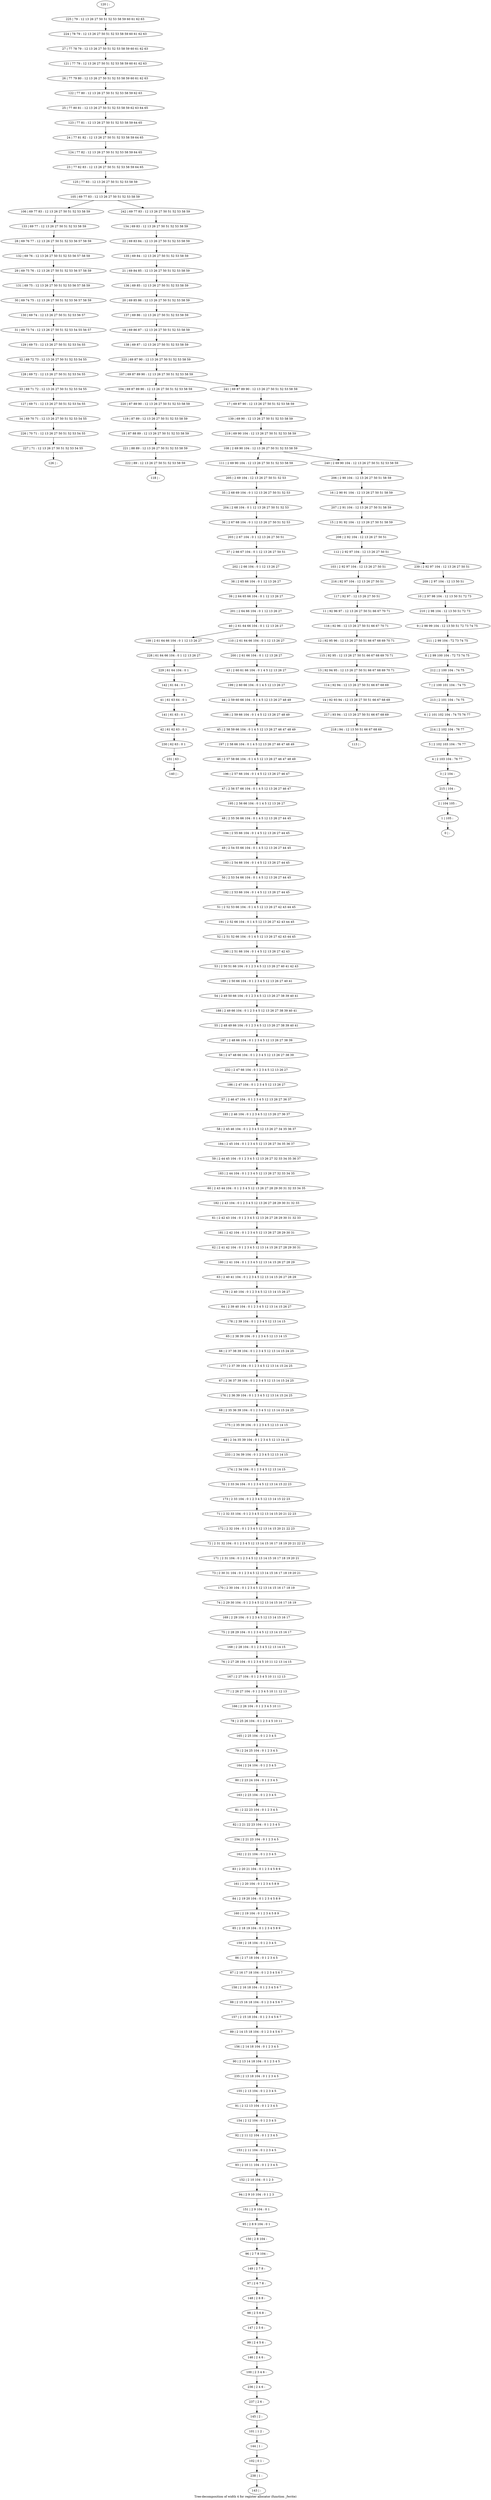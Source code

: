 digraph G {
graph [label="Tree-decomposition of width 4 for register allocator (function _fwrite)"]
0[label="0 | : "];
1[label="1 | 105 : "];
2[label="2 | 104 105 : "];
3[label="3 | 2 104 : "];
4[label="4 | 2 103 104 : 76 77 "];
5[label="5 | 2 102 103 104 : 76 77 "];
6[label="6 | 2 101 102 104 : 74 75 76 77 "];
7[label="7 | 2 100 101 104 : 74 75 "];
8[label="8 | 2 99 100 104 : 72 73 74 75 "];
9[label="9 | 2 98 99 104 : 12 13 50 51 72 73 74 75 "];
10[label="10 | 2 97 98 104 : 12 13 50 51 72 73 "];
11[label="11 | 92 96 97 : 12 13 26 27 50 51 66 67 70 71 "];
12[label="12 | 92 95 96 : 12 13 26 27 50 51 66 67 68 69 70 71 "];
13[label="13 | 92 94 95 : 12 13 26 27 50 51 66 67 68 69 70 71 "];
14[label="14 | 92 93 94 : 12 13 26 27 50 51 66 67 68 69 "];
15[label="15 | 2 91 92 104 : 12 13 26 27 50 51 58 59 "];
16[label="16 | 2 90 91 104 : 12 13 26 27 50 51 58 59 "];
17[label="17 | 69 87 90 : 12 13 26 27 50 51 52 53 58 59 "];
18[label="18 | 87 88 89 : 12 13 26 27 50 51 52 53 58 59 "];
19[label="19 | 69 86 87 : 12 13 26 27 50 51 52 53 58 59 "];
20[label="20 | 69 85 86 : 12 13 26 27 50 51 52 53 58 59 "];
21[label="21 | 69 84 85 : 12 13 26 27 50 51 52 53 58 59 "];
22[label="22 | 69 83 84 : 12 13 26 27 50 51 52 53 58 59 "];
23[label="23 | 77 82 83 : 12 13 26 27 50 51 52 53 58 59 64 65 "];
24[label="24 | 77 81 82 : 12 13 26 27 50 51 52 53 58 59 64 65 "];
25[label="25 | 77 80 81 : 12 13 26 27 50 51 52 53 58 59 62 63 64 65 "];
26[label="26 | 77 79 80 : 12 13 26 27 50 51 52 53 58 59 60 61 62 63 "];
27[label="27 | 77 78 79 : 12 13 26 27 50 51 52 53 58 59 60 61 62 63 "];
28[label="28 | 69 76 77 : 12 13 26 27 50 51 52 53 56 57 58 59 "];
29[label="29 | 69 75 76 : 12 13 26 27 50 51 52 53 56 57 58 59 "];
30[label="30 | 69 74 75 : 12 13 26 27 50 51 52 53 56 57 58 59 "];
31[label="31 | 69 73 74 : 12 13 26 27 50 51 52 53 54 55 56 57 "];
32[label="32 | 69 72 73 : 12 13 26 27 50 51 52 53 54 55 "];
33[label="33 | 69 71 72 : 12 13 26 27 50 51 52 53 54 55 "];
34[label="34 | 69 70 71 : 12 13 26 27 50 51 52 53 54 55 "];
35[label="35 | 2 68 69 104 : 0 1 12 13 26 27 50 51 52 53 "];
36[label="36 | 2 67 68 104 : 0 1 12 13 26 27 50 51 52 53 "];
37[label="37 | 2 66 67 104 : 0 1 12 13 26 27 50 51 "];
38[label="38 | 2 65 66 104 : 0 1 12 13 26 27 "];
39[label="39 | 2 64 65 66 104 : 0 1 12 13 26 27 "];
40[label="40 | 2 61 64 66 104 : 0 1 12 13 26 27 "];
41[label="41 | 61 63 64 : 0 1 "];
42[label="42 | 61 62 63 : 0 1 "];
43[label="43 | 2 60 61 66 104 : 0 1 4 5 12 13 26 27 "];
44[label="44 | 2 59 60 66 104 : 0 1 4 5 12 13 26 27 48 49 "];
45[label="45 | 2 58 59 66 104 : 0 1 4 5 12 13 26 27 46 47 48 49 "];
46[label="46 | 2 57 58 66 104 : 0 1 4 5 12 13 26 27 46 47 48 49 "];
47[label="47 | 2 56 57 66 104 : 0 1 4 5 12 13 26 27 46 47 "];
48[label="48 | 2 55 56 66 104 : 0 1 4 5 12 13 26 27 44 45 "];
49[label="49 | 2 54 55 66 104 : 0 1 4 5 12 13 26 27 44 45 "];
50[label="50 | 2 53 54 66 104 : 0 1 4 5 12 13 26 27 44 45 "];
51[label="51 | 2 52 53 66 104 : 0 1 4 5 12 13 26 27 42 43 44 45 "];
52[label="52 | 2 51 52 66 104 : 0 1 4 5 12 13 26 27 42 43 44 45 "];
53[label="53 | 2 50 51 66 104 : 0 1 2 3 4 5 12 13 26 27 40 41 42 43 "];
54[label="54 | 2 49 50 66 104 : 0 1 2 3 4 5 12 13 26 27 38 39 40 41 "];
55[label="55 | 2 48 49 66 104 : 0 1 2 3 4 5 12 13 26 27 38 39 40 41 "];
56[label="56 | 2 47 48 66 104 : 0 1 2 3 4 5 12 13 26 27 38 39 "];
57[label="57 | 2 46 47 104 : 0 1 2 3 4 5 12 13 26 27 36 37 "];
58[label="58 | 2 45 46 104 : 0 1 2 3 4 5 12 13 26 27 34 35 36 37 "];
59[label="59 | 2 44 45 104 : 0 1 2 3 4 5 12 13 26 27 32 33 34 35 36 37 "];
60[label="60 | 2 43 44 104 : 0 1 2 3 4 5 12 13 26 27 28 29 30 31 32 33 34 35 "];
61[label="61 | 2 42 43 104 : 0 1 2 3 4 5 12 13 26 27 28 29 30 31 32 33 "];
62[label="62 | 2 41 42 104 : 0 1 2 3 4 5 12 13 14 15 26 27 28 29 30 31 "];
63[label="63 | 2 40 41 104 : 0 1 2 3 4 5 12 13 14 15 26 27 28 29 "];
64[label="64 | 2 39 40 104 : 0 1 2 3 4 5 12 13 14 15 26 27 "];
65[label="65 | 2 38 39 104 : 0 1 2 3 4 5 12 13 14 15 "];
66[label="66 | 2 37 38 39 104 : 0 1 2 3 4 5 12 13 14 15 24 25 "];
67[label="67 | 2 36 37 39 104 : 0 1 2 3 4 5 12 13 14 15 24 25 "];
68[label="68 | 2 35 36 39 104 : 0 1 2 3 4 5 12 13 14 15 24 25 "];
69[label="69 | 2 34 35 39 104 : 0 1 2 3 4 5 12 13 14 15 "];
70[label="70 | 2 33 34 104 : 0 1 2 3 4 5 12 13 14 15 22 23 "];
71[label="71 | 2 32 33 104 : 0 1 2 3 4 5 12 13 14 15 20 21 22 23 "];
72[label="72 | 2 31 32 104 : 0 1 2 3 4 5 12 13 14 15 16 17 18 19 20 21 22 23 "];
73[label="73 | 2 30 31 104 : 0 1 2 3 4 5 12 13 14 15 16 17 18 19 20 21 "];
74[label="74 | 2 29 30 104 : 0 1 2 3 4 5 12 13 14 15 16 17 18 19 "];
75[label="75 | 2 28 29 104 : 0 1 2 3 4 5 12 13 14 15 16 17 "];
76[label="76 | 2 27 28 104 : 0 1 2 3 4 5 10 11 12 13 14 15 "];
77[label="77 | 2 26 27 104 : 0 1 2 3 4 5 10 11 12 13 "];
78[label="78 | 2 25 26 104 : 0 1 2 3 4 5 10 11 "];
79[label="79 | 2 24 25 104 : 0 1 2 3 4 5 "];
80[label="80 | 2 23 24 104 : 0 1 2 3 4 5 "];
81[label="81 | 2 22 23 104 : 0 1 2 3 4 5 "];
82[label="82 | 2 21 22 23 104 : 0 1 2 3 4 5 "];
83[label="83 | 2 20 21 104 : 0 1 2 3 4 5 8 9 "];
84[label="84 | 2 19 20 104 : 0 1 2 3 4 5 8 9 "];
85[label="85 | 2 18 19 104 : 0 1 2 3 4 5 8 9 "];
86[label="86 | 2 17 18 104 : 0 1 2 3 4 5 "];
87[label="87 | 2 16 17 18 104 : 0 1 2 3 4 5 6 7 "];
88[label="88 | 2 15 16 18 104 : 0 1 2 3 4 5 6 7 "];
89[label="89 | 2 14 15 18 104 : 0 1 2 3 4 5 6 7 "];
90[label="90 | 2 13 14 18 104 : 0 1 2 3 4 5 "];
91[label="91 | 2 12 13 104 : 0 1 2 3 4 5 "];
92[label="92 | 2 11 12 104 : 0 1 2 3 4 5 "];
93[label="93 | 2 10 11 104 : 0 1 2 3 4 5 "];
94[label="94 | 2 9 10 104 : 0 1 2 3 "];
95[label="95 | 2 8 9 104 : 0 1 "];
96[label="96 | 2 7 8 104 : "];
97[label="97 | 2 6 7 8 : "];
98[label="98 | 2 5 6 8 : "];
99[label="99 | 2 4 5 6 : "];
100[label="100 | 2 3 4 6 : "];
101[label="101 | 1 2 : "];
102[label="102 | 0 1 : "];
103[label="103 | 2 92 97 104 : 12 13 26 27 50 51 "];
104[label="104 | 69 87 89 90 : 12 13 26 27 50 51 52 53 58 59 "];
105[label="105 | 69 77 83 : 12 13 26 27 50 51 52 53 58 59 "];
106[label="106 | 69 77 83 : 12 13 26 27 50 51 52 53 58 59 "];
107[label="107 | 69 87 89 90 : 12 13 26 27 50 51 52 53 58 59 "];
108[label="108 | 2 69 90 104 : 12 13 26 27 50 51 52 53 58 59 "];
109[label="109 | 2 61 64 66 104 : 0 1 12 13 26 27 "];
110[label="110 | 2 61 64 66 104 : 0 1 12 13 26 27 "];
111[label="111 | 2 69 90 104 : 12 13 26 27 50 51 52 53 58 59 "];
112[label="112 | 2 92 97 104 : 12 13 26 27 50 51 "];
113[label="113 | : "];
114[label="114 | 92 94 : 12 13 26 27 50 51 66 67 68 69 "];
115[label="115 | 92 95 : 12 13 26 27 50 51 66 67 68 69 70 71 "];
116[label="116 | 92 96 : 12 13 26 27 50 51 66 67 70 71 "];
117[label="117 | 92 97 : 12 13 26 27 50 51 "];
118[label="118 | : "];
119[label="119 | 87 89 : 12 13 26 27 50 51 52 53 58 59 "];
120[label="120 | : "];
121[label="121 | 77 79 : 12 13 26 27 50 51 52 53 58 59 60 61 62 63 "];
122[label="122 | 77 80 : 12 13 26 27 50 51 52 53 58 59 62 63 "];
123[label="123 | 77 81 : 12 13 26 27 50 51 52 53 58 59 64 65 "];
124[label="124 | 77 82 : 12 13 26 27 50 51 52 53 58 59 64 65 "];
125[label="125 | 77 83 : 12 13 26 27 50 51 52 53 58 59 "];
126[label="126 | : "];
127[label="127 | 69 71 : 12 13 26 27 50 51 52 53 54 55 "];
128[label="128 | 69 72 : 12 13 26 27 50 51 52 53 54 55 "];
129[label="129 | 69 73 : 12 13 26 27 50 51 52 53 54 55 "];
130[label="130 | 69 74 : 12 13 26 27 50 51 52 53 56 57 "];
131[label="131 | 69 75 : 12 13 26 27 50 51 52 53 56 57 58 59 "];
132[label="132 | 69 76 : 12 13 26 27 50 51 52 53 56 57 58 59 "];
133[label="133 | 69 77 : 12 13 26 27 50 51 52 53 58 59 "];
134[label="134 | 69 83 : 12 13 26 27 50 51 52 53 58 59 "];
135[label="135 | 69 84 : 12 13 26 27 50 51 52 53 58 59 "];
136[label="136 | 69 85 : 12 13 26 27 50 51 52 53 58 59 "];
137[label="137 | 69 86 : 12 13 26 27 50 51 52 53 58 59 "];
138[label="138 | 69 87 : 12 13 26 27 50 51 52 53 58 59 "];
139[label="139 | 69 90 : 12 13 26 27 50 51 52 53 58 59 "];
140[label="140 | : "];
141[label="141 | 61 63 : 0 1 "];
142[label="142 | 61 64 : 0 1 "];
143[label="143 | : "];
144[label="144 | 1 : "];
145[label="145 | 2 : "];
146[label="146 | 2 4 6 : "];
147[label="147 | 2 5 6 : "];
148[label="148 | 2 6 8 : "];
149[label="149 | 2 7 8 : "];
150[label="150 | 2 8 104 : "];
151[label="151 | 2 9 104 : 0 1 "];
152[label="152 | 2 10 104 : 0 1 2 3 "];
153[label="153 | 2 11 104 : 0 1 2 3 4 5 "];
154[label="154 | 2 12 104 : 0 1 2 3 4 5 "];
155[label="155 | 2 13 104 : 0 1 2 3 4 5 "];
156[label="156 | 2 14 18 104 : 0 1 2 3 4 5 "];
157[label="157 | 2 15 18 104 : 0 1 2 3 4 5 6 7 "];
158[label="158 | 2 16 18 104 : 0 1 2 3 4 5 6 7 "];
159[label="159 | 2 18 104 : 0 1 2 3 4 5 "];
160[label="160 | 2 19 104 : 0 1 2 3 4 5 8 9 "];
161[label="161 | 2 20 104 : 0 1 2 3 4 5 8 9 "];
162[label="162 | 2 21 104 : 0 1 2 3 4 5 "];
163[label="163 | 2 23 104 : 0 1 2 3 4 5 "];
164[label="164 | 2 24 104 : 0 1 2 3 4 5 "];
165[label="165 | 2 25 104 : 0 1 2 3 4 5 "];
166[label="166 | 2 26 104 : 0 1 2 3 4 5 10 11 "];
167[label="167 | 2 27 104 : 0 1 2 3 4 5 10 11 12 13 "];
168[label="168 | 2 28 104 : 0 1 2 3 4 5 12 13 14 15 "];
169[label="169 | 2 29 104 : 0 1 2 3 4 5 12 13 14 15 16 17 "];
170[label="170 | 2 30 104 : 0 1 2 3 4 5 12 13 14 15 16 17 18 19 "];
171[label="171 | 2 31 104 : 0 1 2 3 4 5 12 13 14 15 16 17 18 19 20 21 "];
172[label="172 | 2 32 104 : 0 1 2 3 4 5 12 13 14 15 20 21 22 23 "];
173[label="173 | 2 33 104 : 0 1 2 3 4 5 12 13 14 15 22 23 "];
174[label="174 | 2 34 104 : 0 1 2 3 4 5 12 13 14 15 "];
175[label="175 | 2 35 39 104 : 0 1 2 3 4 5 12 13 14 15 "];
176[label="176 | 2 36 39 104 : 0 1 2 3 4 5 12 13 14 15 24 25 "];
177[label="177 | 2 37 39 104 : 0 1 2 3 4 5 12 13 14 15 24 25 "];
178[label="178 | 2 39 104 : 0 1 2 3 4 5 12 13 14 15 "];
179[label="179 | 2 40 104 : 0 1 2 3 4 5 12 13 14 15 26 27 "];
180[label="180 | 2 41 104 : 0 1 2 3 4 5 12 13 14 15 26 27 28 29 "];
181[label="181 | 2 42 104 : 0 1 2 3 4 5 12 13 26 27 28 29 30 31 "];
182[label="182 | 2 43 104 : 0 1 2 3 4 5 12 13 26 27 28 29 30 31 32 33 "];
183[label="183 | 2 44 104 : 0 1 2 3 4 5 12 13 26 27 32 33 34 35 "];
184[label="184 | 2 45 104 : 0 1 2 3 4 5 12 13 26 27 34 35 36 37 "];
185[label="185 | 2 46 104 : 0 1 2 3 4 5 12 13 26 27 36 37 "];
186[label="186 | 2 47 104 : 0 1 2 3 4 5 12 13 26 27 "];
187[label="187 | 2 48 66 104 : 0 1 2 3 4 5 12 13 26 27 38 39 "];
188[label="188 | 2 49 66 104 : 0 1 2 3 4 5 12 13 26 27 38 39 40 41 "];
189[label="189 | 2 50 66 104 : 0 1 2 3 4 5 12 13 26 27 40 41 "];
190[label="190 | 2 51 66 104 : 0 1 4 5 12 13 26 27 42 43 "];
191[label="191 | 2 52 66 104 : 0 1 4 5 12 13 26 27 42 43 44 45 "];
192[label="192 | 2 53 66 104 : 0 1 4 5 12 13 26 27 44 45 "];
193[label="193 | 2 54 66 104 : 0 1 4 5 12 13 26 27 44 45 "];
194[label="194 | 2 55 66 104 : 0 1 4 5 12 13 26 27 44 45 "];
195[label="195 | 2 56 66 104 : 0 1 4 5 12 13 26 27 "];
196[label="196 | 2 57 66 104 : 0 1 4 5 12 13 26 27 46 47 "];
197[label="197 | 2 58 66 104 : 0 1 4 5 12 13 26 27 46 47 48 49 "];
198[label="198 | 2 59 66 104 : 0 1 4 5 12 13 26 27 48 49 "];
199[label="199 | 2 60 66 104 : 0 1 4 5 12 13 26 27 "];
200[label="200 | 2 61 66 104 : 0 1 12 13 26 27 "];
201[label="201 | 2 64 66 104 : 0 1 12 13 26 27 "];
202[label="202 | 2 66 104 : 0 1 12 13 26 27 "];
203[label="203 | 2 67 104 : 0 1 12 13 26 27 50 51 "];
204[label="204 | 2 68 104 : 0 1 12 13 26 27 50 51 52 53 "];
205[label="205 | 2 69 104 : 12 13 26 27 50 51 52 53 "];
206[label="206 | 2 90 104 : 12 13 26 27 50 51 58 59 "];
207[label="207 | 2 91 104 : 12 13 26 27 50 51 58 59 "];
208[label="208 | 2 92 104 : 12 13 26 27 50 51 "];
209[label="209 | 2 97 104 : 12 13 50 51 "];
210[label="210 | 2 98 104 : 12 13 50 51 72 73 "];
211[label="211 | 2 99 104 : 72 73 74 75 "];
212[label="212 | 2 100 104 : 74 75 "];
213[label="213 | 2 101 104 : 74 75 "];
214[label="214 | 2 102 104 : 76 77 "];
215[label="215 | 104 : "];
216[label="216 | 92 97 104 : 12 13 26 27 50 51 "];
217[label="217 | 93 94 : 12 13 26 27 50 51 66 67 68 69 "];
218[label="218 | 94 : 12 13 50 51 66 67 68 69 "];
219[label="219 | 69 90 104 : 12 13 26 27 50 51 52 53 58 59 "];
220[label="220 | 87 89 90 : 12 13 26 27 50 51 52 53 58 59 "];
221[label="221 | 88 89 : 12 13 26 27 50 51 52 53 58 59 "];
222[label="222 | 89 : 12 13 26 27 50 51 52 53 58 59 "];
223[label="223 | 69 87 90 : 12 13 26 27 50 51 52 53 58 59 "];
224[label="224 | 78 79 : 12 13 26 27 50 51 52 53 58 59 60 61 62 63 "];
225[label="225 | 79 : 12 13 26 27 50 51 52 53 58 59 60 61 62 63 "];
226[label="226 | 70 71 : 12 13 26 27 50 51 52 53 54 55 "];
227[label="227 | 71 : 12 13 26 27 50 51 52 53 54 55 "];
228[label="228 | 61 64 66 104 : 0 1 12 13 26 27 "];
229[label="229 | 61 64 104 : 0 1 "];
230[label="230 | 62 63 : 0 1 "];
231[label="231 | 63 : "];
232[label="232 | 2 47 66 104 : 0 1 2 3 4 5 12 13 26 27 "];
233[label="233 | 2 34 39 104 : 0 1 2 3 4 5 12 13 14 15 "];
234[label="234 | 2 21 23 104 : 0 1 2 3 4 5 "];
235[label="235 | 2 13 18 104 : 0 1 2 3 4 5 "];
236[label="236 | 2 4 6 : "];
237[label="237 | 2 6 : "];
238[label="238 | 1 : "];
239[label="239 | 2 92 97 104 : 12 13 26 27 50 51 "];
240[label="240 | 2 69 90 104 : 12 13 26 27 50 51 52 53 58 59 "];
241[label="241 | 69 87 89 90 : 12 13 26 27 50 51 52 53 58 59 "];
242[label="242 | 69 77 83 : 12 13 26 27 50 51 52 53 58 59 "];
38->39 ;
65->66 ;
81->82 ;
86->87 ;
40->109 ;
40->110 ;
114->14 ;
13->114 ;
115->13 ;
12->115 ;
116->12 ;
11->116 ;
117->11 ;
119->18 ;
127->34 ;
33->127 ;
128->33 ;
32->128 ;
129->32 ;
31->129 ;
130->31 ;
30->130 ;
131->30 ;
29->131 ;
132->29 ;
28->132 ;
133->28 ;
106->133 ;
141->42 ;
41->141 ;
142->41 ;
144->102 ;
101->144 ;
145->101 ;
146->100 ;
99->146 ;
147->99 ;
98->147 ;
148->98 ;
97->148 ;
149->97 ;
96->149 ;
150->96 ;
95->150 ;
151->95 ;
94->151 ;
152->94 ;
93->152 ;
153->93 ;
92->153 ;
154->92 ;
91->154 ;
155->91 ;
156->90 ;
89->156 ;
157->89 ;
88->157 ;
158->88 ;
87->158 ;
159->86 ;
85->159 ;
160->85 ;
84->160 ;
161->84 ;
83->161 ;
162->83 ;
163->81 ;
80->163 ;
164->80 ;
79->164 ;
165->79 ;
78->165 ;
166->78 ;
77->166 ;
167->77 ;
76->167 ;
168->76 ;
75->168 ;
169->75 ;
74->169 ;
170->74 ;
73->170 ;
171->73 ;
72->171 ;
172->72 ;
71->172 ;
173->71 ;
70->173 ;
174->70 ;
175->69 ;
68->175 ;
176->68 ;
67->176 ;
177->67 ;
66->177 ;
178->65 ;
64->178 ;
179->64 ;
63->179 ;
180->63 ;
62->180 ;
181->62 ;
61->181 ;
182->61 ;
60->182 ;
183->60 ;
59->183 ;
184->59 ;
58->184 ;
185->58 ;
57->185 ;
186->57 ;
187->56 ;
55->187 ;
188->55 ;
54->188 ;
189->54 ;
53->189 ;
190->53 ;
52->190 ;
191->52 ;
51->191 ;
192->51 ;
50->192 ;
193->50 ;
49->193 ;
194->49 ;
48->194 ;
195->48 ;
47->195 ;
196->47 ;
46->196 ;
197->46 ;
45->197 ;
198->45 ;
44->198 ;
199->44 ;
43->199 ;
200->43 ;
110->200 ;
201->40 ;
39->201 ;
202->38 ;
37->202 ;
203->37 ;
36->203 ;
204->36 ;
35->204 ;
205->35 ;
111->205 ;
216->117 ;
103->216 ;
14->217 ;
218->113 ;
217->218 ;
220->119 ;
104->220 ;
18->221 ;
222->118 ;
221->222 ;
34->226 ;
227->126 ;
226->227 ;
109->228 ;
229->142 ;
228->229 ;
42->230 ;
231->140 ;
230->231 ;
232->186 ;
56->232 ;
233->174 ;
69->233 ;
234->162 ;
82->234 ;
235->155 ;
90->235 ;
100->236 ;
237->145 ;
236->237 ;
238->143 ;
102->238 ;
120->225 ;
225->224 ;
224->27 ;
27->121 ;
121->26 ;
26->122 ;
122->25 ;
25->123 ;
123->24 ;
24->124 ;
124->23 ;
23->125 ;
125->105 ;
134->22 ;
22->135 ;
135->21 ;
21->136 ;
136->20 ;
20->137 ;
137->19 ;
19->138 ;
138->223 ;
223->107 ;
17->139 ;
139->219 ;
219->108 ;
206->16 ;
16->207 ;
207->15 ;
15->208 ;
208->112 ;
209->10 ;
10->210 ;
210->9 ;
9->211 ;
211->8 ;
8->212 ;
212->7 ;
7->213 ;
213->6 ;
6->214 ;
214->5 ;
5->4 ;
4->3 ;
3->215 ;
215->2 ;
2->1 ;
1->0 ;
239->209 ;
240->206 ;
241->17 ;
242->134 ;
112->103 ;
112->239 ;
108->111 ;
108->240 ;
107->104 ;
107->241 ;
105->106 ;
105->242 ;
}
